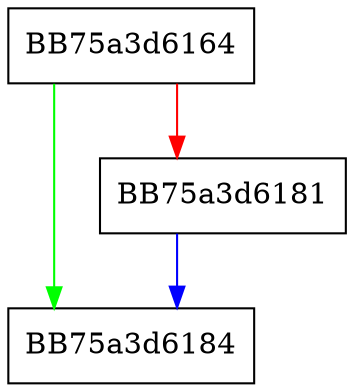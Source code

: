 digraph _File_size {
  node [shape="box"];
  graph [splines=ortho];
  BB75a3d6164 -> BB75a3d6184 [color="green"];
  BB75a3d6164 -> BB75a3d6181 [color="red"];
  BB75a3d6181 -> BB75a3d6184 [color="blue"];
}